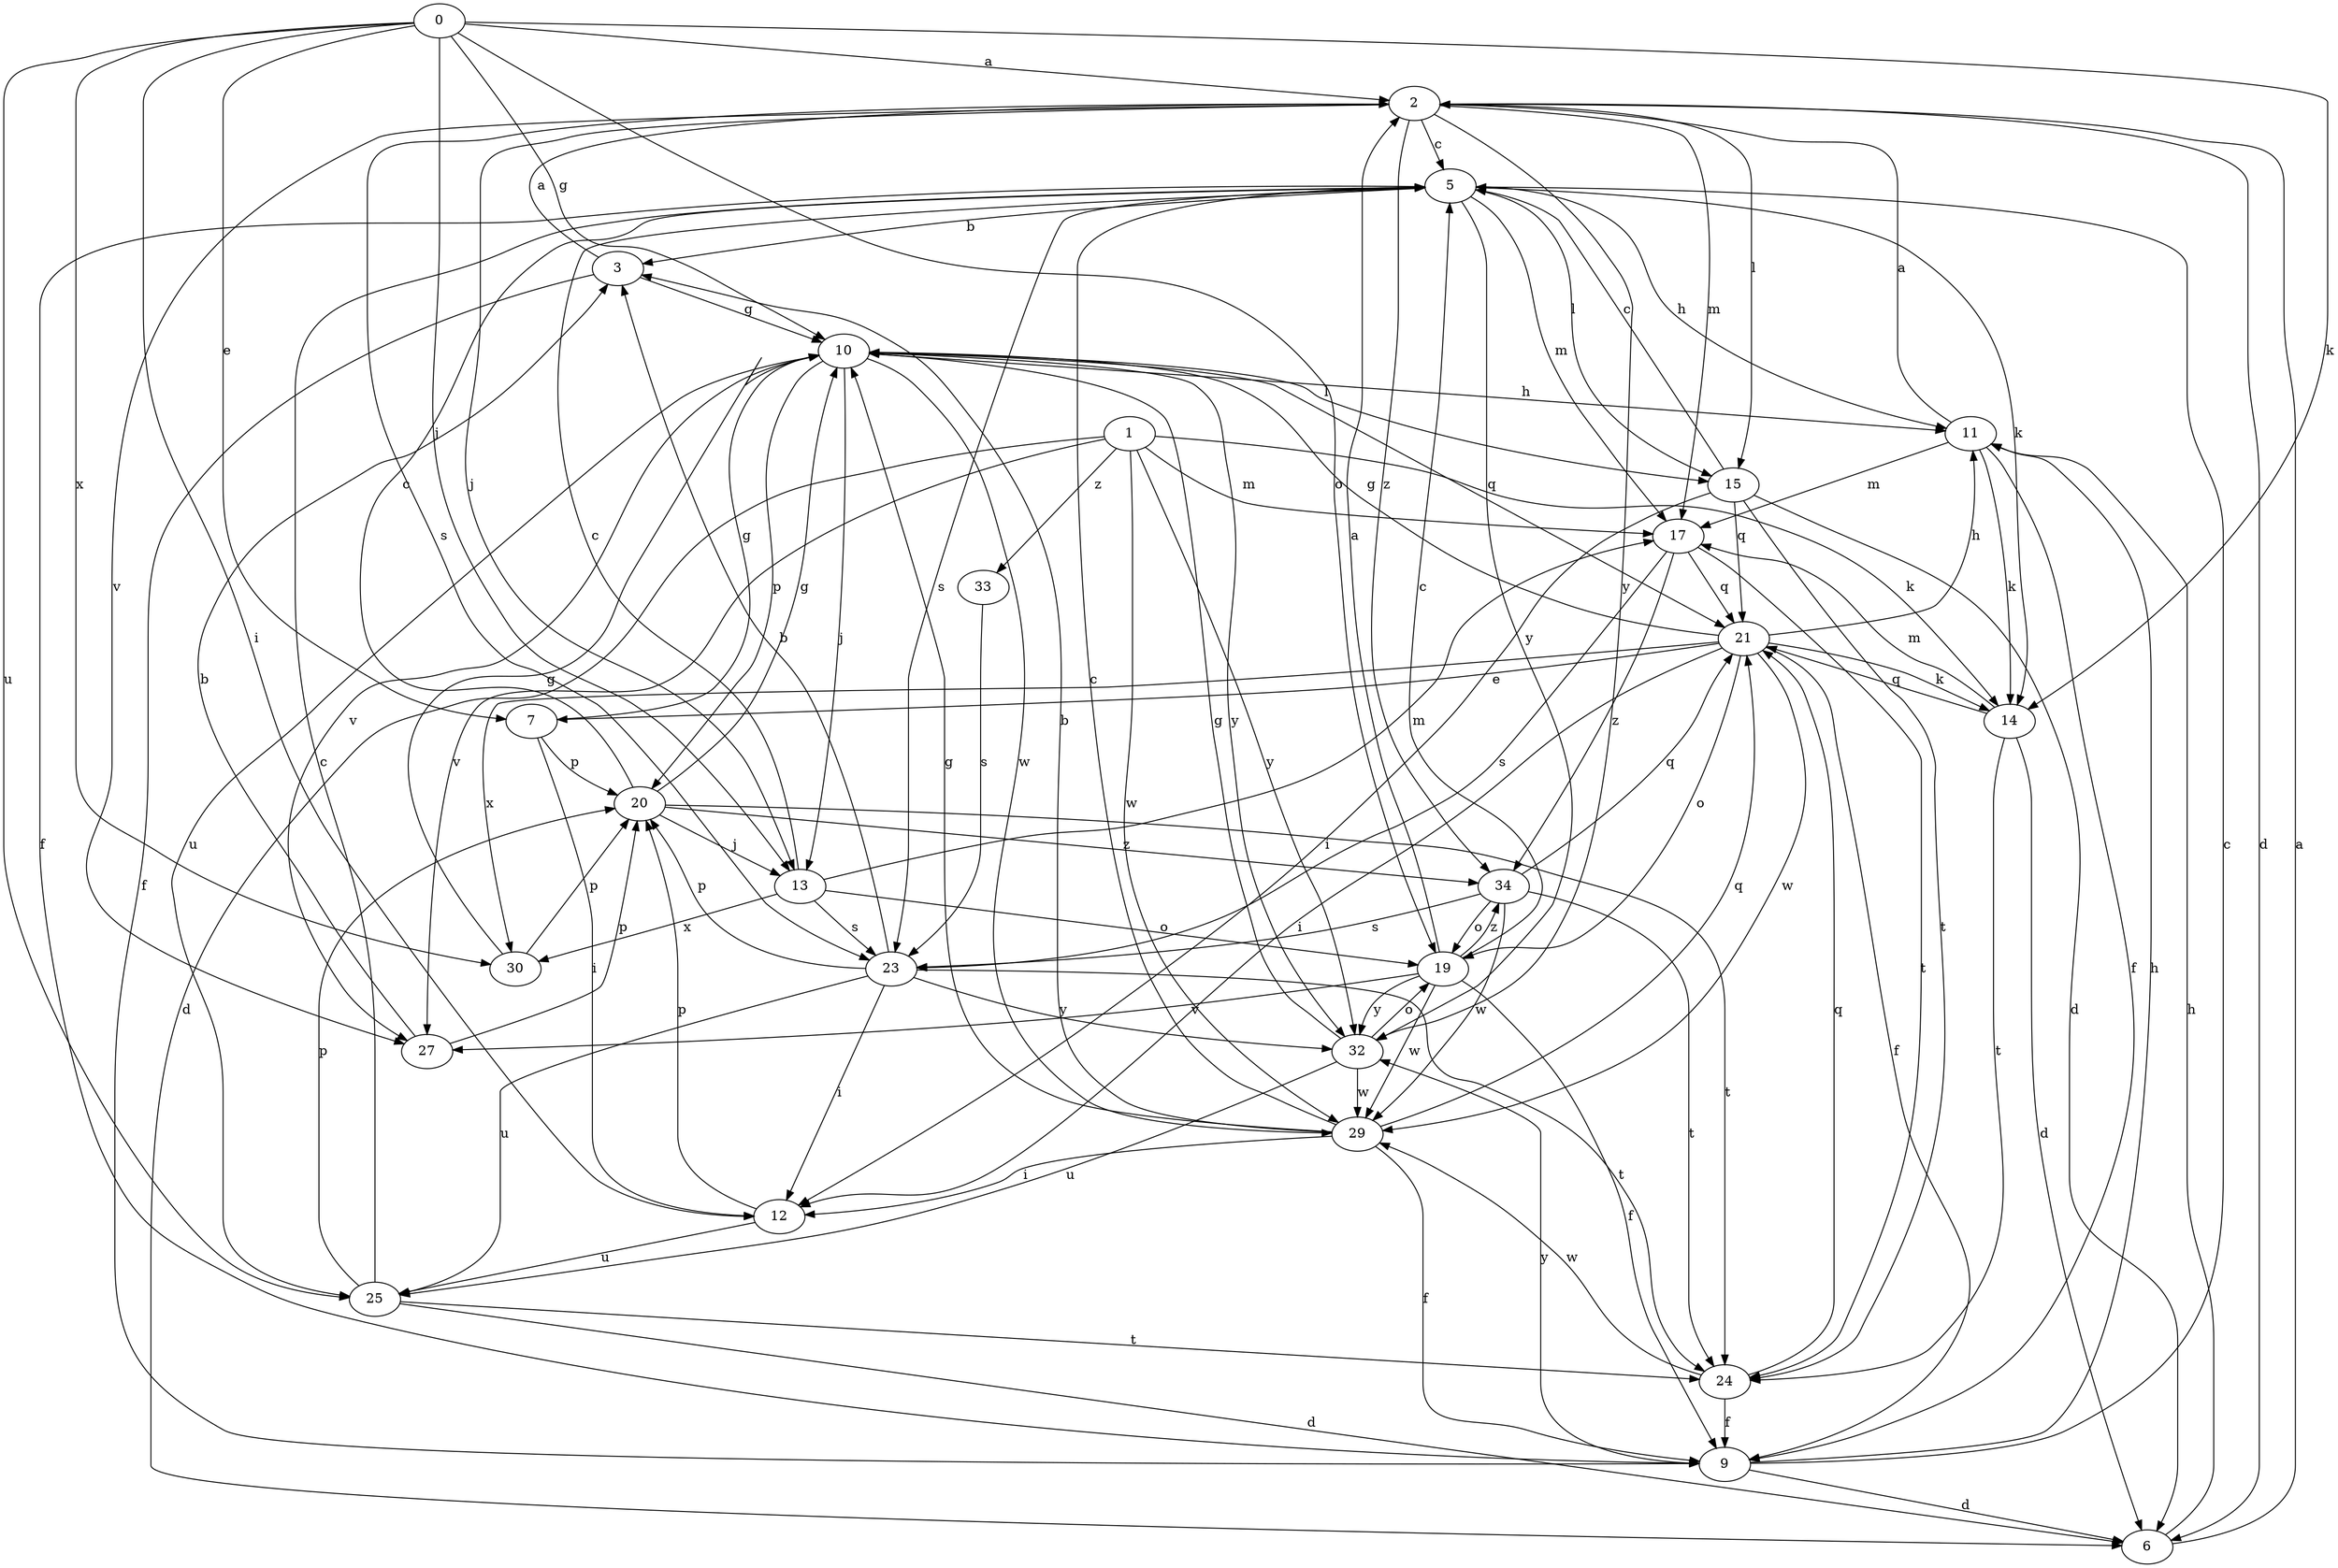 strict digraph  {
0;
1;
2;
3;
5;
6;
7;
9;
10;
11;
12;
13;
14;
15;
17;
19;
20;
21;
23;
24;
25;
27;
29;
30;
32;
33;
34;
0 -> 2  [label=a];
0 -> 7  [label=e];
0 -> 10  [label=g];
0 -> 12  [label=i];
0 -> 13  [label=j];
0 -> 14  [label=k];
0 -> 19  [label=o];
0 -> 25  [label=u];
0 -> 30  [label=x];
1 -> 6  [label=d];
1 -> 14  [label=k];
1 -> 17  [label=m];
1 -> 27  [label=v];
1 -> 29  [label=w];
1 -> 32  [label=y];
1 -> 33  [label=z];
2 -> 5  [label=c];
2 -> 6  [label=d];
2 -> 13  [label=j];
2 -> 15  [label=l];
2 -> 17  [label=m];
2 -> 23  [label=s];
2 -> 27  [label=v];
2 -> 32  [label=y];
2 -> 34  [label=z];
3 -> 2  [label=a];
3 -> 9  [label=f];
3 -> 10  [label=g];
5 -> 3  [label=b];
5 -> 9  [label=f];
5 -> 11  [label=h];
5 -> 14  [label=k];
5 -> 15  [label=l];
5 -> 17  [label=m];
5 -> 23  [label=s];
5 -> 32  [label=y];
6 -> 2  [label=a];
6 -> 11  [label=h];
7 -> 10  [label=g];
7 -> 12  [label=i];
7 -> 20  [label=p];
9 -> 5  [label=c];
9 -> 6  [label=d];
9 -> 11  [label=h];
9 -> 32  [label=y];
10 -> 11  [label=h];
10 -> 13  [label=j];
10 -> 15  [label=l];
10 -> 20  [label=p];
10 -> 21  [label=q];
10 -> 25  [label=u];
10 -> 27  [label=v];
10 -> 29  [label=w];
10 -> 32  [label=y];
11 -> 2  [label=a];
11 -> 9  [label=f];
11 -> 14  [label=k];
11 -> 17  [label=m];
12 -> 20  [label=p];
12 -> 25  [label=u];
13 -> 5  [label=c];
13 -> 17  [label=m];
13 -> 19  [label=o];
13 -> 23  [label=s];
13 -> 30  [label=x];
14 -> 6  [label=d];
14 -> 17  [label=m];
14 -> 21  [label=q];
14 -> 24  [label=t];
15 -> 5  [label=c];
15 -> 6  [label=d];
15 -> 12  [label=i];
15 -> 21  [label=q];
15 -> 24  [label=t];
17 -> 21  [label=q];
17 -> 23  [label=s];
17 -> 24  [label=t];
17 -> 34  [label=z];
19 -> 2  [label=a];
19 -> 5  [label=c];
19 -> 9  [label=f];
19 -> 27  [label=v];
19 -> 29  [label=w];
19 -> 32  [label=y];
19 -> 34  [label=z];
20 -> 5  [label=c];
20 -> 10  [label=g];
20 -> 13  [label=j];
20 -> 24  [label=t];
20 -> 34  [label=z];
21 -> 7  [label=e];
21 -> 9  [label=f];
21 -> 10  [label=g];
21 -> 11  [label=h];
21 -> 12  [label=i];
21 -> 14  [label=k];
21 -> 19  [label=o];
21 -> 29  [label=w];
21 -> 30  [label=x];
23 -> 3  [label=b];
23 -> 12  [label=i];
23 -> 20  [label=p];
23 -> 24  [label=t];
23 -> 25  [label=u];
23 -> 32  [label=y];
24 -> 9  [label=f];
24 -> 21  [label=q];
24 -> 29  [label=w];
25 -> 5  [label=c];
25 -> 6  [label=d];
25 -> 20  [label=p];
25 -> 24  [label=t];
27 -> 3  [label=b];
27 -> 20  [label=p];
29 -> 3  [label=b];
29 -> 5  [label=c];
29 -> 9  [label=f];
29 -> 10  [label=g];
29 -> 12  [label=i];
29 -> 21  [label=q];
30 -> 10  [label=g];
30 -> 20  [label=p];
32 -> 10  [label=g];
32 -> 19  [label=o];
32 -> 25  [label=u];
32 -> 29  [label=w];
33 -> 23  [label=s];
34 -> 19  [label=o];
34 -> 21  [label=q];
34 -> 23  [label=s];
34 -> 24  [label=t];
34 -> 29  [label=w];
}
